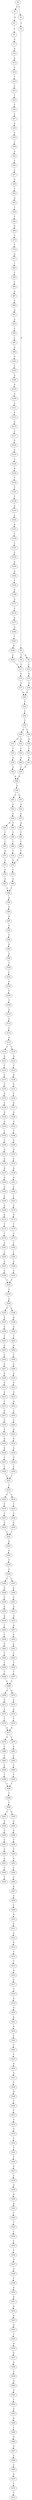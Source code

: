 strict digraph  {
	S0 -> S1 [ label = C ];
	S0 -> S2 [ label = T ];
	S1 -> S3 [ label = A ];
	S2 -> S4 [ label = T ];
	S3 -> S5 [ label = T ];
	S4 -> S6 [ label = A ];
	S5 -> S7 [ label = G ];
	S6 -> S8 [ label = C ];
	S6 -> S9 [ label = A ];
	S7 -> S10 [ label = A ];
	S8 -> S11 [ label = C ];
	S9 -> S12 [ label = C ];
	S10 -> S13 [ label = A ];
	S11 -> S14 [ label = G ];
	S12 -> S15 [ label = G ];
	S13 -> S16 [ label = C ];
	S14 -> S17 [ label = G ];
	S15 -> S18 [ label = G ];
	S16 -> S19 [ label = T ];
	S17 -> S20 [ label = A ];
	S18 -> S20 [ label = A ];
	S19 -> S21 [ label = C ];
	S20 -> S22 [ label = C ];
	S21 -> S23 [ label = T ];
	S22 -> S24 [ label = C ];
	S23 -> S25 [ label = C ];
	S24 -> S26 [ label = T ];
	S25 -> S27 [ label = T ];
	S26 -> S28 [ label = A ];
	S26 -> S29 [ label = G ];
	S27 -> S30 [ label = A ];
	S28 -> S31 [ label = G ];
	S28 -> S32 [ label = A ];
	S29 -> S33 [ label = A ];
	S30 -> S34 [ label = C ];
	S31 -> S35 [ label = C ];
	S32 -> S36 [ label = C ];
	S33 -> S37 [ label = C ];
	S34 -> S38 [ label = T ];
	S35 -> S39 [ label = A ];
	S36 -> S40 [ label = A ];
	S37 -> S41 [ label = A ];
	S38 -> S42 [ label = A ];
	S39 -> S43 [ label = G ];
	S40 -> S44 [ label = G ];
	S41 -> S44 [ label = G ];
	S42 -> S45 [ label = C ];
	S43 -> S46 [ label = A ];
	S44 -> S46 [ label = A ];
	S45 -> S47 [ label = C ];
	S46 -> S48 [ label = A ];
	S47 -> S49 [ label = G ];
	S48 -> S50 [ label = G ];
	S48 -> S51 [ label = A ];
	S49 -> S52 [ label = T ];
	S50 -> S53 [ label = G ];
	S51 -> S54 [ label = G ];
	S52 -> S55 [ label = G ];
	S53 -> S56 [ label = G ];
	S54 -> S57 [ label = G ];
	S55 -> S58 [ label = T ];
	S56 -> S59 [ label = G ];
	S56 -> S60 [ label = T ];
	S57 -> S61 [ label = A ];
	S58 -> S62 [ label = T ];
	S59 -> S63 [ label = T ];
	S60 -> S64 [ label = T ];
	S61 -> S65 [ label = T ];
	S62 -> S66 [ label = G ];
	S63 -> S67 [ label = C ];
	S64 -> S68 [ label = C ];
	S65 -> S69 [ label = C ];
	S66 -> S70 [ label = C ];
	S67 -> S71 [ label = A ];
	S68 -> S72 [ label = T ];
	S69 -> S73 [ label = T ];
	S70 -> S74 [ label = T ];
	S71 -> S75 [ label = G ];
	S72 -> S76 [ label = G ];
	S73 -> S76 [ label = G ];
	S74 -> S77 [ label = G ];
	S75 -> S78 [ label = G ];
	S76 -> S79 [ label = G ];
	S77 -> S80 [ label = T ];
	S78 -> S81 [ label = G ];
	S79 -> S82 [ label = G ];
	S80 -> S83 [ label = T ];
	S81 -> S84 [ label = T ];
	S82 -> S84 [ label = T ];
	S83 -> S85 [ label = C ];
	S84 -> S86 [ label = A ];
	S85 -> S87 [ label = G ];
	S86 -> S88 [ label = G ];
	S87 -> S89 [ label = T ];
	S88 -> S90 [ label = A ];
	S89 -> S91 [ label = A ];
	S90 -> S92 [ label = G ];
	S91 -> S93 [ label = A ];
	S92 -> S94 [ label = T ];
	S93 -> S95 [ label = C ];
	S94 -> S96 [ label = A ];
	S95 -> S97 [ label = C ];
	S96 -> S98 [ label = G ];
	S97 -> S99 [ label = G ];
	S98 -> S100 [ label = T ];
	S99 -> S101 [ label = G ];
	S100 -> S102 [ label = C ];
	S101 -> S103 [ label = T ];
	S102 -> S104 [ label = G ];
	S103 -> S105 [ label = G ];
	S104 -> S106 [ label = T ];
	S105 -> S107 [ label = A ];
	S106 -> S108 [ label = T ];
	S107 -> S109 [ label = G ];
	S108 -> S110 [ label = A ];
	S109 -> S111 [ label = C ];
	S110 -> S112 [ label = G ];
	S111 -> S113 [ label = C ];
	S112 -> S114 [ label = T ];
	S113 -> S115 [ label = G ];
	S114 -> S116 [ label = A ];
	S115 -> S117 [ label = C ];
	S116 -> S118 [ label = C ];
	S116 -> S119 [ label = T ];
	S117 -> S120 [ label = G ];
	S118 -> S121 [ label = G ];
	S119 -> S122 [ label = G ];
	S120 -> S123 [ label = C ];
	S121 -> S124 [ label = T ];
	S122 -> S125 [ label = T ];
	S123 -> S126 [ label = C ];
	S124 -> S127 [ label = G ];
	S125 -> S128 [ label = A ];
	S126 -> S129 [ label = A ];
	S127 -> S130 [ label = G ];
	S128 -> S131 [ label = G ];
	S129 -> S132 [ label = T ];
	S130 -> S133 [ label = A ];
	S131 -> S134 [ label = C ];
	S132 -> S135 [ label = C ];
	S133 -> S136 [ label = C ];
	S134 -> S137 [ label = A ];
	S135 -> S138 [ label = T ];
	S136 -> S139 [ label = G ];
	S137 -> S140 [ label = G ];
	S138 -> S141 [ label = A ];
	S139 -> S142 [ label = G ];
	S140 -> S143 [ label = G ];
	S141 -> S144 [ label = C ];
	S142 -> S145 [ label = C ];
	S143 -> S146 [ label = T ];
	S144 -> S147 [ label = A ];
	S145 -> S148 [ label = G ];
	S146 -> S149 [ label = A ];
	S147 -> S150 [ label = T ];
	S148 -> S151 [ label = G ];
	S149 -> S152 [ label = A ];
	S150 -> S153 [ label = C ];
	S151 -> S154 [ label = A ];
	S152 -> S155 [ label = G ];
	S153 -> S156 [ label = C ];
	S154 -> S157 [ label = A ];
	S155 -> S158 [ label = A ];
	S156 -> S159 [ label = G ];
	S157 -> S160 [ label = A ];
	S158 -> S161 [ label = A ];
	S159 -> S162 [ label = G ];
	S160 -> S163 [ label = G ];
	S161 -> S164 [ label = C ];
	S162 -> S165 [ label = T ];
	S163 -> S166 [ label = A ];
	S164 -> S167 [ label = C ];
	S165 -> S168 [ label = G ];
	S166 -> S169 [ label = G ];
	S167 -> S170 [ label = T ];
	S168 -> S171 [ label = G ];
	S169 -> S172 [ label = G ];
	S170 -> S173 [ label = G ];
	S171 -> S174 [ label = C ];
	S172 -> S175 [ label = T ];
	S173 -> S176 [ label = T ];
	S174 -> S177 [ label = G ];
	S175 -> S178 [ label = C ];
	S176 -> S179 [ label = C ];
	S177 -> S180 [ label = C ];
	S178 -> S181 [ label = G ];
	S179 -> S182 [ label = T ];
	S180 -> S183 [ label = T ];
	S181 -> S184 [ label = C ];
	S182 -> S185 [ label = C ];
	S183 -> S186 [ label = A ];
	S184 -> S187 [ label = G ];
	S185 -> S188 [ label = G ];
	S186 -> S189 [ label = C ];
	S187 -> S190 [ label = C ];
	S188 -> S191 [ label = C ];
	S189 -> S11 [ label = C ];
	S190 -> S192 [ label = T ];
	S191 -> S192 [ label = T ];
	S192 -> S193 [ label = T ];
	S193 -> S194 [ label = G ];
	S194 -> S195 [ label = G ];
	S194 -> S196 [ label = C ];
	S195 -> S197 [ label = A ];
	S196 -> S198 [ label = G ];
	S197 -> S199 [ label = C ];
	S198 -> S200 [ label = G ];
	S199 -> S201 [ label = T ];
	S200 -> S202 [ label = T ];
	S201 -> S203 [ label = G ];
	S202 -> S204 [ label = G ];
	S203 -> S205 [ label = C ];
	S204 -> S206 [ label = T ];
	S205 -> S207 [ label = G ];
	S206 -> S208 [ label = G ];
	S207 -> S209 [ label = G ];
	S208 -> S210 [ label = G ];
	S209 -> S211 [ label = G ];
	S210 -> S212 [ label = A ];
	S211 -> S213 [ label = A ];
	S212 -> S214 [ label = A ];
	S213 -> S215 [ label = C ];
	S214 -> S216 [ label = A ];
	S215 -> S217 [ label = G ];
	S216 -> S218 [ label = G ];
	S217 -> S219 [ label = A ];
	S218 -> S220 [ label = G ];
	S219 -> S221 [ label = A ];
	S220 -> S222 [ label = A ];
	S221 -> S223 [ label = G ];
	S222 -> S224 [ label = A ];
	S223 -> S225 [ label = A ];
	S224 -> S226 [ label = A ];
	S225 -> S227 [ label = C ];
	S226 -> S228 [ label = C ];
	S227 -> S229 [ label = C ];
	S228 -> S230 [ label = C ];
	S229 -> S231 [ label = T ];
	S230 -> S231 [ label = T ];
	S231 -> S232 [ label = T ];
	S232 -> S233 [ label = C ];
	S232 -> S234 [ label = T ];
	S233 -> S235 [ label = C ];
	S234 -> S236 [ label = C ];
	S235 -> S237 [ label = C ];
	S236 -> S238 [ label = C ];
	S237 -> S239 [ label = G ];
	S238 -> S240 [ label = G ];
	S239 -> S241 [ label = T ];
	S240 -> S241 [ label = T ];
	S241 -> S242 [ label = A ];
	S242 -> S243 [ label = G ];
	S243 -> S244 [ label = T ];
	S244 -> S245 [ label = C ];
	S245 -> S246 [ label = G ];
	S245 -> S247 [ label = C ];
	S246 -> S248 [ label = G ];
	S247 -> S249 [ label = A ];
	S248 -> S250 [ label = C ];
	S249 -> S251 [ label = C ];
	S250 -> S252 [ label = G ];
	S251 -> S253 [ label = G ];
	S252 -> S254 [ label = A ];
	S253 -> S255 [ label = A ];
	S254 -> S256 [ label = C ];
	S255 -> S257 [ label = A ];
	S256 -> S258 [ label = C ];
	S257 -> S259 [ label = G ];
	S258 -> S260 [ label = G ];
	S259 -> S261 [ label = A ];
	S260 -> S262 [ label = C ];
	S261 -> S263 [ label = C ];
	S262 -> S264 [ label = T ];
	S263 -> S265 [ label = T ];
	S264 -> S266 [ label = T ];
	S265 -> S267 [ label = T ];
	S266 -> S268 [ label = C ];
	S267 -> S268 [ label = C ];
	S268 -> S269 [ label = A ];
	S268 -> S270 [ label = G ];
	S269 -> S271 [ label = A ];
	S270 -> S272 [ label = A ];
	S271 -> S273 [ label = A ];
	S272 -> S274 [ label = A ];
	S273 -> S275 [ label = T ];
	S274 -> S276 [ label = T ];
	S275 -> S277 [ label = A ];
	S276 -> S277 [ label = A ];
	S277 -> S278 [ label = G ];
	S277 -> S279 [ label = C ];
	S278 -> S280 [ label = C ];
	S279 -> S281 [ label = G ];
	S280 -> S282 [ label = C ];
	S281 -> S283 [ label = C ];
	S282 -> S284 [ label = C ];
	S283 -> S285 [ label = C ];
	S284 -> S286 [ label = T ];
	S285 -> S287 [ label = T ];
	S286 -> S288 [ label = T ];
	S287 -> S288 [ label = T ];
	S288 -> S289 [ label = C ];
	S289 -> S290 [ label = C ];
	S290 -> S291 [ label = T ];
	S290 -> S292 [ label = G ];
	S291 -> S293 [ label = G ];
	S292 -> S294 [ label = G ];
	S293 -> S295 [ label = G ];
	S294 -> S296 [ label = G ];
	S295 -> S297 [ label = C ];
	S296 -> S298 [ label = C ];
	S297 -> S299 [ label = G ];
	S298 -> S300 [ label = T ];
	S299 -> S301 [ label = G ];
	S300 -> S302 [ label = G ];
	S301 -> S303 [ label = T ];
	S302 -> S304 [ label = T ];
	S303 -> S305 [ label = T ];
	S304 -> S306 [ label = C ];
	S306 -> S307 [ label = A ];
	S307 -> S308 [ label = A ];
	S308 -> S309 [ label = C ];
	S309 -> S310 [ label = G ];
	S310 -> S311 [ label = A ];
	S311 -> S312 [ label = C ];
	S312 -> S313 [ label = A ];
	S313 -> S314 [ label = C ];
	S314 -> S315 [ label = T ];
	S315 -> S316 [ label = G ];
	S316 -> S317 [ label = G ];
	S317 -> S318 [ label = T ];
	S318 -> S319 [ label = A ];
	S319 -> S320 [ label = G ];
	S320 -> S321 [ label = A ];
	S321 -> S322 [ label = A ];
	S322 -> S323 [ label = C ];
	S323 -> S324 [ label = C ];
	S324 -> S325 [ label = C ];
	S325 -> S326 [ label = A ];
	S326 -> S327 [ label = G ];
	S327 -> S328 [ label = T ];
	S328 -> S329 [ label = G ];
	S329 -> S330 [ label = T ];
	S330 -> S331 [ label = C ];
	S331 -> S332 [ label = G ];
	S332 -> S333 [ label = G ];
	S333 -> S334 [ label = T ];
	S334 -> S335 [ label = T ];
	S335 -> S336 [ label = T ];
	S336 -> S337 [ label = G ];
	S337 -> S338 [ label = C ];
	S338 -> S339 [ label = A ];
	S339 -> S340 [ label = A ];
	S340 -> S341 [ label = A ];
	S341 -> S342 [ label = C ];
	S342 -> S343 [ label = T ];
	S343 -> S344 [ label = C ];
	S344 -> S345 [ label = C ];
	S345 -> S346 [ label = T ];
	S346 -> S347 [ label = G ];
	S347 -> S348 [ label = G ];
	S348 -> S349 [ label = T ];
	S349 -> S350 [ label = A ];
	S350 -> S351 [ label = A ];
	S351 -> S352 [ label = A ];
	S352 -> S353 [ label = A ];
	S353 -> S354 [ label = A ];
	S354 -> S355 [ label = T ];
	S355 -> S356 [ label = A ];
	S356 -> S357 [ label = G ];
	S357 -> S358 [ label = G ];
	S358 -> S359 [ label = T ];
	S359 -> S360 [ label = A ];
	S360 -> S361 [ label = A ];
	S361 -> S362 [ label = C ];
	S362 -> S363 [ label = G ];
	S363 -> S364 [ label = G ];
	S364 -> S365 [ label = T ];
	S365 -> S366 [ label = A ];
	S366 -> S367 [ label = G ];
	S367 -> S368 [ label = C ];
	S368 -> S369 [ label = C ];
	S369 -> S370 [ label = G ];
	S370 -> S371 [ label = T ];
	S371 -> S372 [ label = T ];
}
